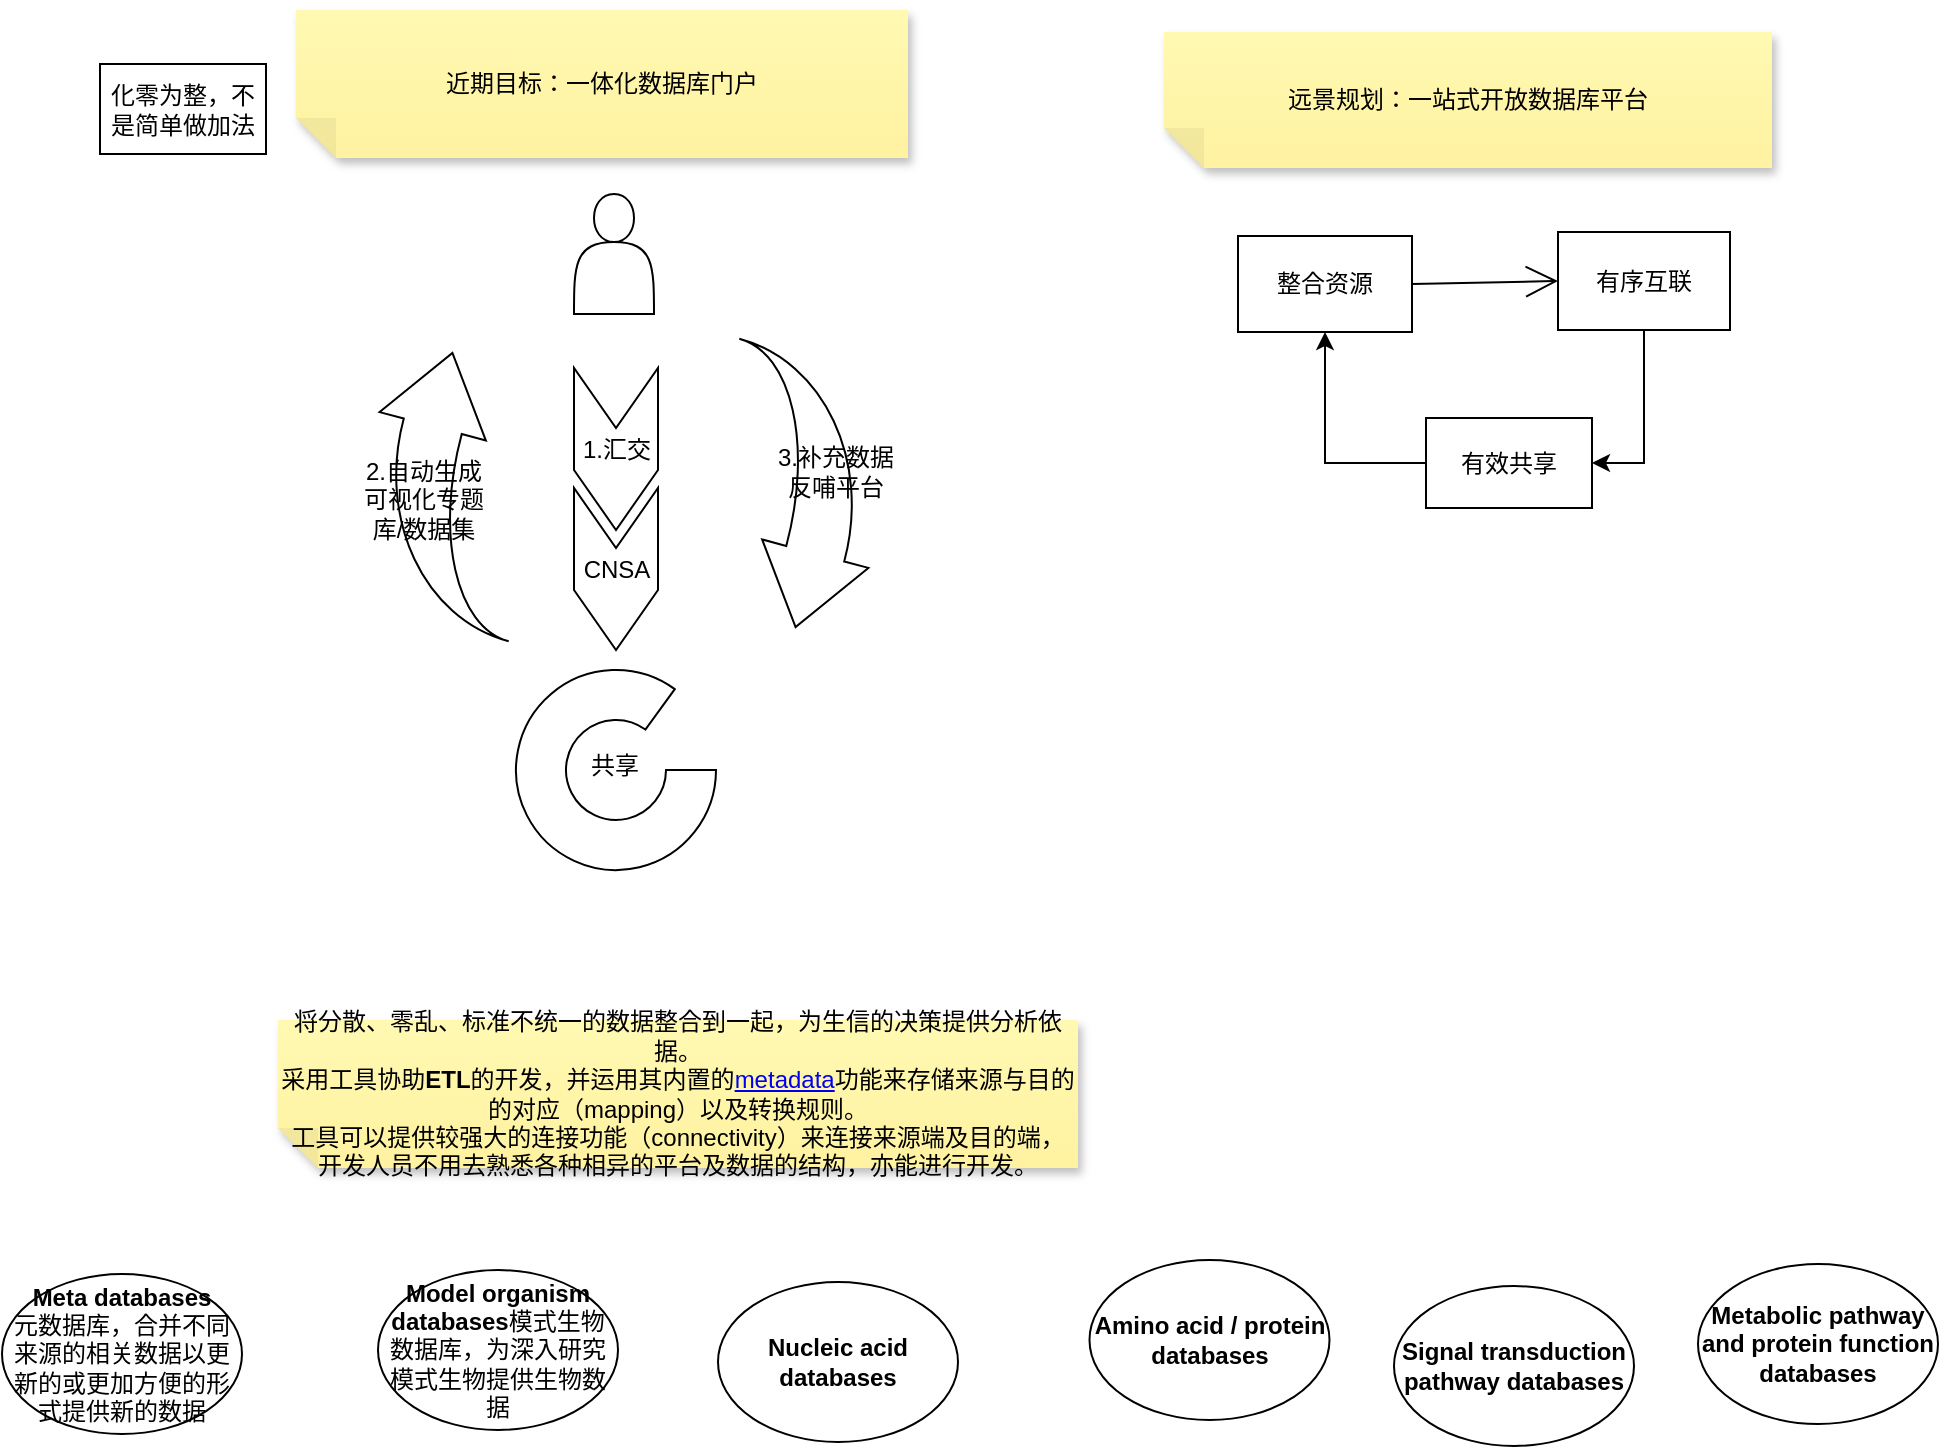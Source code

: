 <mxfile version="17.4.6" type="github" pages="2">
  <diagram id="1nMxWi1Cagmed0x1KSgk" name="Page-1">
    <mxGraphModel dx="1186" dy="589" grid="0" gridSize="10" guides="1" tooltips="1" connect="1" arrows="1" fold="1" page="0" pageScale="1" pageWidth="827" pageHeight="1169" math="0" shadow="0">
      <root>
        <mxCell id="0" />
        <mxCell id="1" parent="0" />
        <mxCell id="NoWb64LZTavxdnZhKHVA-35" value="化零为整，不是简单做加法" style="rounded=0;whiteSpace=wrap;html=1;hachureGap=4;" parent="1" vertex="1">
          <mxGeometry x="365" y="87" width="83" height="45" as="geometry" />
        </mxCell>
        <mxCell id="w3kBxS5y6PVgOfFdnVuS-4" value="&lt;div&gt;将分散、零乱、标准不统一的数据整合到一起，为生信的决策提供分析依据。&lt;/div&gt;&lt;div&gt;采用工具协助&lt;b&gt;ETL&lt;/b&gt;的开发，并运用其内置的&lt;a target=&quot;_blank&quot; href=&quot;https://baike.baidu.com/item/metadata&quot;&gt;metadata&lt;/a&gt;功能来存储来源与目的的对应（mapping）以及转换规则。&lt;/div&gt;&lt;div&gt;工具可以提供较强大的连接功能（connectivity）来连接来源端及目的端，开发人员不用去熟悉各种相异的平台及数据的结构，亦能进行开发。&lt;/div&gt;" style="shape=note;whiteSpace=wrap;html=1;backgroundOutline=1;fontColor=#000000;darkOpacity=0.05;fillColor=#FFF9B2;strokeColor=none;fillStyle=solid;direction=west;gradientDirection=north;gradientColor=#FFF2A1;shadow=1;size=20;pointerEvents=1;hachureGap=4;" parent="1" vertex="1">
          <mxGeometry x="454" y="565" width="400" height="74" as="geometry" />
        </mxCell>
        <mxCell id="jfV7qsIDgQyaOZQsyCWM-1" value="" style="group" vertex="1" connectable="0" parent="1">
          <mxGeometry x="897" y="71" width="304" height="238" as="geometry" />
        </mxCell>
        <mxCell id="jfV7qsIDgQyaOZQsyCWM-2" value="远景规划：一站式开放数据库平台" style="shape=note;whiteSpace=wrap;html=1;backgroundOutline=1;fontColor=#000000;darkOpacity=0.05;fillColor=#FFF9B2;strokeColor=none;fillStyle=solid;direction=west;gradientDirection=north;gradientColor=#FFF2A1;shadow=1;size=20;pointerEvents=1;hachureGap=4;" vertex="1" parent="jfV7qsIDgQyaOZQsyCWM-1">
          <mxGeometry width="304" height="68" as="geometry" />
        </mxCell>
        <mxCell id="jfV7qsIDgQyaOZQsyCWM-3" value="整合资源" style="rounded=0;whiteSpace=wrap;html=1;hachureGap=4;" vertex="1" parent="jfV7qsIDgQyaOZQsyCWM-1">
          <mxGeometry x="37" y="102" width="87" height="48" as="geometry" />
        </mxCell>
        <mxCell id="jfV7qsIDgQyaOZQsyCWM-4" value="有序互联" style="rounded=0;whiteSpace=wrap;html=1;hachureGap=4;" vertex="1" parent="jfV7qsIDgQyaOZQsyCWM-1">
          <mxGeometry x="197" y="100" width="86" height="49" as="geometry" />
        </mxCell>
        <mxCell id="jfV7qsIDgQyaOZQsyCWM-5" style="edgeStyle=none;curved=1;rounded=0;orthogonalLoop=1;jettySize=auto;html=1;exitX=1;exitY=0.5;exitDx=0;exitDy=0;entryX=0;entryY=0.5;entryDx=0;entryDy=0;endArrow=open;startSize=14;endSize=14;sourcePerimeterSpacing=8;targetPerimeterSpacing=8;" edge="1" parent="jfV7qsIDgQyaOZQsyCWM-1" source="jfV7qsIDgQyaOZQsyCWM-3" target="jfV7qsIDgQyaOZQsyCWM-4">
          <mxGeometry relative="1" as="geometry" />
        </mxCell>
        <mxCell id="jfV7qsIDgQyaOZQsyCWM-6" style="edgeStyle=orthogonalEdgeStyle;rounded=0;orthogonalLoop=1;jettySize=auto;html=1;entryX=0.5;entryY=1;entryDx=0;entryDy=0;fontSize=12;" edge="1" parent="jfV7qsIDgQyaOZQsyCWM-1" source="jfV7qsIDgQyaOZQsyCWM-7" target="jfV7qsIDgQyaOZQsyCWM-3">
          <mxGeometry relative="1" as="geometry" />
        </mxCell>
        <mxCell id="jfV7qsIDgQyaOZQsyCWM-7" value="有效共享" style="rounded=0;whiteSpace=wrap;html=1;hachureGap=4;" vertex="1" parent="jfV7qsIDgQyaOZQsyCWM-1">
          <mxGeometry x="131" y="193" width="83" height="45" as="geometry" />
        </mxCell>
        <mxCell id="jfV7qsIDgQyaOZQsyCWM-8" style="edgeStyle=orthogonalEdgeStyle;rounded=0;orthogonalLoop=1;jettySize=auto;html=1;entryX=1;entryY=0.5;entryDx=0;entryDy=0;fontSize=12;" edge="1" parent="jfV7qsIDgQyaOZQsyCWM-1" source="jfV7qsIDgQyaOZQsyCWM-4" target="jfV7qsIDgQyaOZQsyCWM-7">
          <mxGeometry relative="1" as="geometry" />
        </mxCell>
        <mxCell id="boVRVS4EJ3Si_s0UunGC-2" value="" style="group" vertex="1" connectable="0" parent="1">
          <mxGeometry x="463" y="60" width="310.515" height="430" as="geometry" />
        </mxCell>
        <mxCell id="NoWb64LZTavxdnZhKHVA-37" value="" style="shape=actor;whiteSpace=wrap;html=1;hachureGap=4;" parent="boVRVS4EJ3Si_s0UunGC-2" vertex="1">
          <mxGeometry x="139" y="92" width="40" height="60" as="geometry" />
        </mxCell>
        <mxCell id="NoWb64LZTavxdnZhKHVA-38" value="" style="verticalLabelPosition=bottom;verticalAlign=top;html=1;shape=mxgraph.basic.partConcEllipse;startAngle=0.25;endAngle=0.1;arcWidth=0.5;hachureGap=4;" parent="boVRVS4EJ3Si_s0UunGC-2" vertex="1">
          <mxGeometry x="110" y="330" width="100" height="100" as="geometry" />
        </mxCell>
        <mxCell id="NoWb64LZTavxdnZhKHVA-41" value="" style="html=1;shadow=0;dashed=0;align=center;verticalAlign=middle;shape=mxgraph.arrows2.jumpInArrow;dy=15;dx=38;arrowHead=55;hachureGap=4;rotation=105;direction=east;" parent="boVRVS4EJ3Si_s0UunGC-2" vertex="1">
          <mxGeometry x="183" y="194" width="132" height="92" as="geometry" />
        </mxCell>
        <mxCell id="NoWb64LZTavxdnZhKHVA-42" value="" style="html=1;shadow=0;dashed=0;align=center;verticalAlign=middle;shape=mxgraph.arrows2.jumpInArrow;dy=15;dx=38;arrowHead=55;hachureGap=4;rotation=105;direction=west;" parent="boVRVS4EJ3Si_s0UunGC-2" vertex="1">
          <mxGeometry x="13" y="194" width="132" height="92" as="geometry" />
        </mxCell>
        <mxCell id="NoWb64LZTavxdnZhKHVA-45" value="3.补充数据&lt;br&gt;&lt;div&gt;反哺平台&lt;/div&gt;" style="text;strokeColor=none;fillColor=none;html=1;align=center;verticalAlign=middle;whiteSpace=wrap;rounded=0;hachureGap=4;" parent="boVRVS4EJ3Si_s0UunGC-2" vertex="1">
          <mxGeometry x="236" y="216" width="68" height="30" as="geometry" />
        </mxCell>
        <mxCell id="NoWb64LZTavxdnZhKHVA-47" value="2.自动生成&lt;br&gt;&lt;div&gt;可视化专题库/数据集&lt;/div&gt;" style="text;strokeColor=none;fillColor=none;html=1;align=center;verticalAlign=middle;whiteSpace=wrap;rounded=0;hachureGap=4;" parent="boVRVS4EJ3Si_s0UunGC-2" vertex="1">
          <mxGeometry x="26" y="230" width="76" height="30" as="geometry" />
        </mxCell>
        <mxCell id="NoWb64LZTavxdnZhKHVA-48" value="1.汇交" style="html=1;shadow=0;dashed=0;align=center;verticalAlign=middle;shape=mxgraph.arrows2.arrow;dy=0;dx=30;notch=30;hachureGap=4;direction=south;" parent="boVRVS4EJ3Si_s0UunGC-2" vertex="1">
          <mxGeometry x="139" y="179" width="42" height="81" as="geometry" />
        </mxCell>
        <mxCell id="NoWb64LZTavxdnZhKHVA-49" value="CNSA" style="html=1;shadow=0;dashed=0;align=center;verticalAlign=middle;shape=mxgraph.arrows2.arrow;dy=0;dx=30;notch=30;hachureGap=4;direction=south;" parent="boVRVS4EJ3Si_s0UunGC-2" vertex="1">
          <mxGeometry x="139" y="239" width="42" height="81" as="geometry" />
        </mxCell>
        <mxCell id="NoWb64LZTavxdnZhKHVA-50" value="近期目标：一体化数据库门户" style="shape=note;whiteSpace=wrap;html=1;backgroundOutline=1;fontColor=#000000;darkOpacity=0.05;fillColor=#FFF9B2;strokeColor=none;fillStyle=solid;direction=west;gradientDirection=north;gradientColor=#FFF2A1;shadow=1;size=20;pointerEvents=1;hachureGap=4;" parent="boVRVS4EJ3Si_s0UunGC-2" vertex="1">
          <mxGeometry width="306" height="74" as="geometry" />
        </mxCell>
        <mxCell id="NoWb64LZTavxdnZhKHVA-51" value="共享" style="text;html=1;align=center;verticalAlign=middle;resizable=0;points=[];autosize=1;strokeColor=none;fillColor=none;hachureGap=4;" parent="boVRVS4EJ3Si_s0UunGC-2" vertex="1">
          <mxGeometry x="142" y="369" width="34" height="18" as="geometry" />
        </mxCell>
        <mxCell id="KVCXR8L3c1Dyd5-VK2XR-1" value="" style="group" vertex="1" connectable="0" parent="1">
          <mxGeometry x="316" y="685" width="968" height="93" as="geometry" />
        </mxCell>
        <mxCell id="w3kBxS5y6PVgOfFdnVuS-6" value="&lt;div&gt;&lt;b&gt;Meta databases&lt;/b&gt;&lt;/div&gt;&lt;div&gt;元数据库，合并不同来源的相关数据以更新的或更加方便的形式提供新的数据&lt;b&gt;&lt;/b&gt;&lt;/div&gt;" style="ellipse;whiteSpace=wrap;html=1;" parent="KVCXR8L3c1Dyd5-VK2XR-1" vertex="1">
          <mxGeometry y="7" width="120" height="80" as="geometry" />
        </mxCell>
        <mxCell id="w3kBxS5y6PVgOfFdnVuS-7" value="&lt;b&gt;Model organism databases&lt;/b&gt;模式生物数据库，为深入研究模式生物提供生物数据" style="ellipse;whiteSpace=wrap;html=1;" parent="KVCXR8L3c1Dyd5-VK2XR-1" vertex="1">
          <mxGeometry x="188" y="5" width="120" height="80" as="geometry" />
        </mxCell>
        <mxCell id="w3kBxS5y6PVgOfFdnVuS-8" value="&lt;b&gt;Nucleic acid databases&lt;/b&gt;" style="ellipse;whiteSpace=wrap;html=1;" parent="KVCXR8L3c1Dyd5-VK2XR-1" vertex="1">
          <mxGeometry x="358" y="11" width="120" height="80" as="geometry" />
        </mxCell>
        <mxCell id="w3kBxS5y6PVgOfFdnVuS-9" value="&lt;b&gt;Amino acid / protein databases&lt;/b&gt;" style="ellipse;whiteSpace=wrap;html=1;" parent="KVCXR8L3c1Dyd5-VK2XR-1" vertex="1">
          <mxGeometry x="543.75" width="120" height="80" as="geometry" />
        </mxCell>
        <mxCell id="w3kBxS5y6PVgOfFdnVuS-10" value="&lt;b&gt; Signal transduction pathway databases&lt;/b&gt;" style="ellipse;whiteSpace=wrap;html=1;" parent="KVCXR8L3c1Dyd5-VK2XR-1" vertex="1">
          <mxGeometry x="696" y="13" width="120" height="80" as="geometry" />
        </mxCell>
        <mxCell id="w3kBxS5y6PVgOfFdnVuS-11" value="&lt;b&gt;Metabolic pathway and protein function databases&lt;/b&gt;" style="ellipse;whiteSpace=wrap;html=1;" parent="KVCXR8L3c1Dyd5-VK2XR-1" vertex="1">
          <mxGeometry x="848" y="2" width="120" height="80" as="geometry" />
        </mxCell>
      </root>
    </mxGraphModel>
  </diagram>
  <diagram id="U5sj5mBYmYyHhxieg3Mh" name="Page-2">
    <mxGraphModel dx="2013" dy="589" grid="1" gridSize="10" guides="1" tooltips="1" connect="1" arrows="1" fold="1" page="1" pageScale="1" pageWidth="827" pageHeight="1169" math="0" shadow="0">
      <root>
        <mxCell id="0" />
        <mxCell id="1" parent="0" />
        <mxCell id="jYfyr1I_gwku3gwYtBUT-4" value="" style="edgeStyle=orthogonalEdgeStyle;rounded=0;orthogonalLoop=1;jettySize=auto;html=1;fontSize=12;" edge="1" parent="1" target="jYfyr1I_gwku3gwYtBUT-9">
          <mxGeometry relative="1" as="geometry">
            <mxPoint x="134" y="870" as="sourcePoint" />
          </mxGeometry>
        </mxCell>
        <mxCell id="jYfyr1I_gwku3gwYtBUT-5" value="结果解读" style="shape=parallelogram;perimeter=parallelogramPerimeter;whiteSpace=wrap;html=1;fixedSize=1;fontSize=12;" vertex="1" parent="1">
          <mxGeometry x="378" y="840" width="120" height="60" as="geometry" />
        </mxCell>
        <mxCell id="jYfyr1I_gwku3gwYtBUT-6" value="" style="edgeStyle=orthogonalEdgeStyle;rounded=0;orthogonalLoop=1;jettySize=auto;html=1;fontSize=12;" edge="1" parent="1" source="jYfyr1I_gwku3gwYtBUT-7" target="jYfyr1I_gwku3gwYtBUT-9">
          <mxGeometry relative="1" as="geometry" />
        </mxCell>
        <mxCell id="jYfyr1I_gwku3gwYtBUT-7" value="下载参考基因组索引" style="shape=parallelogram;perimeter=parallelogramPerimeter;whiteSpace=wrap;html=1;fixedSize=1;fontSize=12;" vertex="1" parent="1">
          <mxGeometry x="-7" y="921" width="139" height="61" as="geometry" />
        </mxCell>
        <mxCell id="jYfyr1I_gwku3gwYtBUT-8" value="" style="edgeStyle=orthogonalEdgeStyle;rounded=0;orthogonalLoop=1;jettySize=auto;html=1;fontSize=12;" edge="1" parent="1" source="jYfyr1I_gwku3gwYtBUT-9" target="jYfyr1I_gwku3gwYtBUT-5">
          <mxGeometry relative="1" as="geometry" />
        </mxCell>
        <mxCell id="jYfyr1I_gwku3gwYtBUT-9" value="差异比较" style="shape=parallelogram;perimeter=parallelogramPerimeter;whiteSpace=wrap;html=1;fixedSize=1;fontSize=12;" vertex="1" parent="1">
          <mxGeometry x="187" y="840" width="120" height="60" as="geometry" />
        </mxCell>
        <mxCell id="jYfyr1I_gwku3gwYtBUT-11" value="Chado模式" style="shape=card;whiteSpace=wrap;html=1;fontSize=12;" vertex="1" parent="1">
          <mxGeometry x="570" y="709.5" width="103" height="47" as="geometry" />
        </mxCell>
        <mxCell id="jYfyr1I_gwku3gwYtBUT-14" value="Process Bar" style="swimlane;childLayout=stackLayout;horizontal=1;fillColor=none;horizontalStack=1;resizeParent=1;resizeParentMax=0;resizeLast=0;collapsible=0;strokeColor=none;stackBorder=10;stackSpacing=-12;resizable=1;align=center;points=[];fontColor=#000000;fontSize=12;" vertex="1" parent="1">
          <mxGeometry x="-196" y="803" width="338" height="112" as="geometry" />
        </mxCell>
        <mxCell id="jYfyr1I_gwku3gwYtBUT-15" value="下机数据转换&#xa;+&#xa;样本注释文件&#xa;" style="shape=step;perimeter=stepPerimeter;fixedSize=1;points=[];fontSize=12;" vertex="1" parent="jYfyr1I_gwku3gwYtBUT-14">
          <mxGeometry x="10" y="33" width="120" height="69" as="geometry" />
        </mxCell>
        <mxCell id="jYfyr1I_gwku3gwYtBUT-16" value="清洗&#xa;toolkit&#xa;" style="shape=step;perimeter=stepPerimeter;fixedSize=1;points=[];fontSize=12;" vertex="1" parent="jYfyr1I_gwku3gwYtBUT-14">
          <mxGeometry x="118" y="33" width="100" height="69" as="geometry" />
        </mxCell>
        <mxCell id="jYfyr1I_gwku3gwYtBUT-17" value="分解&#xa;fasterq-dump" style="shape=step;perimeter=stepPerimeter;fixedSize=1;points=[];fontSize=12;" vertex="1" parent="jYfyr1I_gwku3gwYtBUT-14">
          <mxGeometry x="206" y="33" width="122" height="69" as="geometry" />
        </mxCell>
        <mxCell id="y-pS5poccZBzN9DMpAN--1" value="" style="group" vertex="1" connectable="0" parent="1">
          <mxGeometry x="-68" y="35" width="471" height="618" as="geometry" />
        </mxCell>
        <mxCell id="y-pS5poccZBzN9DMpAN--2" value="一体化可跨库api接口" style="ellipse;whiteSpace=wrap;html=1;hachureGap=4;" vertex="1" parent="y-pS5poccZBzN9DMpAN--1">
          <mxGeometry x="40" y="181" width="160" height="100" as="geometry" />
        </mxCell>
        <mxCell id="y-pS5poccZBzN9DMpAN--3" value="&lt;div&gt;一体化通用数据库CRUD接口&lt;/div&gt;&lt;div&gt;（PG、ES、Mongo）&lt;br&gt;&lt;/div&gt;" style="ellipse;whiteSpace=wrap;html=1;hachureGap=4;" vertex="1" parent="y-pS5poccZBzN9DMpAN--1">
          <mxGeometry x="40" y="495" width="160" height="100" as="geometry" />
        </mxCell>
        <mxCell id="y-pS5poccZBzN9DMpAN--4" value="" style="edgeStyle=none;curved=1;rounded=0;orthogonalLoop=1;jettySize=auto;html=1;endArrow=open;startSize=14;endSize=14;sourcePerimeterSpacing=8;targetPerimeterSpacing=8;" edge="1" parent="y-pS5poccZBzN9DMpAN--1" source="y-pS5poccZBzN9DMpAN--5" target="y-pS5poccZBzN9DMpAN--3">
          <mxGeometry relative="1" as="geometry" />
        </mxCell>
        <mxCell id="y-pS5poccZBzN9DMpAN--5" value="可复用后端框架DRF" style="ellipse;whiteSpace=wrap;html=1;hachureGap=4;" vertex="1" parent="y-pS5poccZBzN9DMpAN--1">
          <mxGeometry x="40" y="343" width="160" height="100" as="geometry" />
        </mxCell>
        <mxCell id="y-pS5poccZBzN9DMpAN--6" value="" style="edgeStyle=none;curved=1;rounded=0;orthogonalLoop=1;jettySize=auto;html=1;endArrow=open;startSize=14;endSize=14;sourcePerimeterSpacing=8;targetPerimeterSpacing=8;" edge="1" parent="y-pS5poccZBzN9DMpAN--1" source="y-pS5poccZBzN9DMpAN--2" target="y-pS5poccZBzN9DMpAN--5">
          <mxGeometry relative="1" as="geometry" />
        </mxCell>
        <mxCell id="y-pS5poccZBzN9DMpAN--7" value="可复用前端框架Quasar" style="ellipse;whiteSpace=wrap;html=1;hachureGap=4;" vertex="1" parent="y-pS5poccZBzN9DMpAN--1">
          <mxGeometry x="266" y="186" width="160" height="100" as="geometry" />
        </mxCell>
        <mxCell id="y-pS5poccZBzN9DMpAN--8" style="edgeStyle=none;curved=1;rounded=0;orthogonalLoop=1;jettySize=auto;html=1;exitX=0.75;exitY=1;exitDx=0;exitDy=0;entryX=0.5;entryY=0;entryDx=0;entryDy=0;endArrow=open;startSize=14;endSize=14;sourcePerimeterSpacing=8;targetPerimeterSpacing=8;" edge="1" parent="y-pS5poccZBzN9DMpAN--1" source="y-pS5poccZBzN9DMpAN--10" target="y-pS5poccZBzN9DMpAN--7">
          <mxGeometry relative="1" as="geometry" />
        </mxCell>
        <mxCell id="y-pS5poccZBzN9DMpAN--9" style="edgeStyle=none;curved=1;rounded=0;orthogonalLoop=1;jettySize=auto;html=1;exitX=0.25;exitY=1;exitDx=0;exitDy=0;entryX=0.5;entryY=0;entryDx=0;entryDy=0;endArrow=open;startSize=14;endSize=14;sourcePerimeterSpacing=8;targetPerimeterSpacing=8;" edge="1" parent="y-pS5poccZBzN9DMpAN--1" source="y-pS5poccZBzN9DMpAN--10" target="y-pS5poccZBzN9DMpAN--2">
          <mxGeometry relative="1" as="geometry" />
        </mxCell>
        <mxCell id="y-pS5poccZBzN9DMpAN--10" value="可复用原型设计" style="rounded=0;whiteSpace=wrap;html=1;hachureGap=4;" vertex="1" parent="y-pS5poccZBzN9DMpAN--1">
          <mxGeometry x="171" y="50" width="160" height="80" as="geometry" />
        </mxCell>
        <mxCell id="y-pS5poccZBzN9DMpAN--11" value="打破子库围墙，重置建库流程" style="swimlane;hachureGap=4;" vertex="1" parent="y-pS5poccZBzN9DMpAN--1">
          <mxGeometry width="471" height="618" as="geometry" />
        </mxCell>
        <mxCell id="y-pS5poccZBzN9DMpAN--12" value="通用数据库安全方案" style="shape=callout;whiteSpace=wrap;html=1;perimeter=calloutPerimeter;hachureGap=4;rotation=90;" vertex="1" parent="y-pS5poccZBzN9DMpAN--11">
          <mxGeometry x="195" y="500" width="120" height="80" as="geometry" />
        </mxCell>
        <mxCell id="fizF-71HwZ7DytVWRFzL-3" value="" style="group" vertex="1" connectable="0" parent="1">
          <mxGeometry x="20" y="703" width="492" height="60" as="geometry" />
        </mxCell>
        <mxCell id="jYfyr1I_gwku3gwYtBUT-1" value="Extract 抽取" style="rounded=0;whiteSpace=wrap;html=1;" vertex="1" parent="fizF-71HwZ7DytVWRFzL-3">
          <mxGeometry width="120" height="60" as="geometry" />
        </mxCell>
        <mxCell id="jYfyr1I_gwku3gwYtBUT-2" value="transform 转换" style="rounded=0;whiteSpace=wrap;html=1;" vertex="1" parent="fizF-71HwZ7DytVWRFzL-3">
          <mxGeometry x="191" width="120" height="60" as="geometry" />
        </mxCell>
        <mxCell id="jYfyr1I_gwku3gwYtBUT-3" value="load 载入" style="rounded=0;whiteSpace=wrap;html=1;" vertex="1" parent="fizF-71HwZ7DytVWRFzL-3">
          <mxGeometry x="372" width="120" height="60" as="geometry" />
        </mxCell>
        <mxCell id="fizF-71HwZ7DytVWRFzL-4" value="" style="group" vertex="1" connectable="0" parent="1">
          <mxGeometry x="250" y="940" width="480" height="291.88" as="geometry" />
        </mxCell>
        <mxCell id="jYfyr1I_gwku3gwYtBUT-10" value="数据库" style="shape=cylinder3;whiteSpace=wrap;html=1;boundedLbl=1;backgroundOutline=1;size=15;fontSize=12;" vertex="1" parent="fizF-71HwZ7DytVWRFzL-4">
          <mxGeometry x="135" width="48" height="45.75" as="geometry" />
        </mxCell>
        <mxCell id="fizF-71HwZ7DytVWRFzL-2" value="" style="edgeStyle=orthogonalEdgeStyle;rounded=0;orthogonalLoop=1;jettySize=auto;html=1;" edge="1" parent="fizF-71HwZ7DytVWRFzL-4" source="jYfyr1I_gwku3gwYtBUT-13" target="jYfyr1I_gwku3gwYtBUT-10">
          <mxGeometry relative="1" as="geometry" />
        </mxCell>
        <mxCell id="jYfyr1I_gwku3gwYtBUT-13" value="django" style="shape=card;whiteSpace=wrap;html=1;fontSize=12;" vertex="1" parent="fizF-71HwZ7DytVWRFzL-4">
          <mxGeometry y="7.33" width="73" height="31" as="geometry" />
        </mxCell>
        <mxCell id="jYfyr1I_gwku3gwYtBUT-18" value="" style="group" vertex="1" connectable="0" parent="fizF-71HwZ7DytVWRFzL-4">
          <mxGeometry x="10" y="200.88" width="470" height="64" as="geometry" />
        </mxCell>
        <mxCell id="jYfyr1I_gwku3gwYtBUT-19" value="" style="rounded=0;whiteSpace=wrap;html=1;fontSize=12;" vertex="1" parent="jYfyr1I_gwku3gwYtBUT-18">
          <mxGeometry width="470" height="64" as="geometry" />
        </mxCell>
        <mxCell id="jYfyr1I_gwku3gwYtBUT-20" value="&lt;span style=&quot;border-bottom: 1px dotted&quot;&gt;search&lt;br&gt;&lt;/span&gt;" style="ellipse;whiteSpace=wrap;html=1;align=center;fontSize=12;" vertex="1" parent="jYfyr1I_gwku3gwYtBUT-18">
          <mxGeometry x="17" y="12" width="100" height="40" as="geometry" />
        </mxCell>
        <mxCell id="jYfyr1I_gwku3gwYtBUT-21" value="&lt;span style=&quot;border-bottom: 1px dotted&quot;&gt;browse&lt;br&gt;&lt;/span&gt;" style="ellipse;whiteSpace=wrap;html=1;align=center;fontSize=12;" vertex="1" parent="jYfyr1I_gwku3gwYtBUT-18">
          <mxGeometry x="128" y="12" width="100" height="40" as="geometry" />
        </mxCell>
        <mxCell id="jYfyr1I_gwku3gwYtBUT-22" value="&lt;span style=&quot;border-bottom: 1px dotted&quot;&gt;download&lt;br&gt;&lt;/span&gt;" style="ellipse;whiteSpace=wrap;html=1;align=center;fontSize=12;" vertex="1" parent="jYfyr1I_gwku3gwYtBUT-18">
          <mxGeometry x="350" y="12" width="100" height="40" as="geometry" />
        </mxCell>
        <mxCell id="jYfyr1I_gwku3gwYtBUT-23" value="&lt;span style=&quot;border-bottom: 1px dotted&quot;&gt;analysis&lt;br&gt;&lt;/span&gt;" style="ellipse;whiteSpace=wrap;html=1;align=center;fontSize=12;" vertex="1" parent="jYfyr1I_gwku3gwYtBUT-18">
          <mxGeometry x="239" y="12" width="100" height="40" as="geometry" />
        </mxCell>
        <mxCell id="jYfyr1I_gwku3gwYtBUT-24" value="一站式分析展示平台" style="shape=note;whiteSpace=wrap;html=1;backgroundOutline=1;fontColor=#000000;darkOpacity=0.05;fillColor=#FFF9B2;strokeColor=none;fillStyle=solid;direction=west;gradientDirection=north;gradientColor=#FFF2A1;shadow=1;size=20;pointerEvents=1;hachureGap=4;" vertex="1" parent="fizF-71HwZ7DytVWRFzL-4">
          <mxGeometry x="162" y="264.88" width="151" height="27" as="geometry" />
        </mxCell>
        <mxCell id="jYfyr1I_gwku3gwYtBUT-33" value="h5ad" style="verticalLabelPosition=bottom;html=1;verticalAlign=top;strokeWidth=1;align=center;outlineConnect=0;dashed=0;outlineConnect=0;shape=mxgraph.aws3d.file;aspect=fixed;strokeColor=#292929;" vertex="1" parent="fizF-71HwZ7DytVWRFzL-4">
          <mxGeometry x="401.15" y="2.58" width="17.71" height="40.6" as="geometry" />
        </mxCell>
        <mxCell id="jYfyr1I_gwku3gwYtBUT-35" value="" style="edgeStyle=orthogonalEdgeStyle;rounded=0;orthogonalLoop=1;jettySize=auto;html=1;" edge="1" parent="fizF-71HwZ7DytVWRFzL-4" source="jYfyr1I_gwku3gwYtBUT-36" target="jYfyr1I_gwku3gwYtBUT-33">
          <mxGeometry relative="1" as="geometry" />
        </mxCell>
        <mxCell id="fizF-71HwZ7DytVWRFzL-1" value="" style="edgeStyle=orthogonalEdgeStyle;rounded=0;orthogonalLoop=1;jettySize=auto;html=1;" edge="1" parent="fizF-71HwZ7DytVWRFzL-4" source="jYfyr1I_gwku3gwYtBUT-36" target="jYfyr1I_gwku3gwYtBUT-10">
          <mxGeometry relative="1" as="geometry" />
        </mxCell>
        <mxCell id="jYfyr1I_gwku3gwYtBUT-36" value="&lt;div&gt;cirro&lt;/div&gt;" style="html=1;verticalLabelPosition=bottom;align=center;labelBackgroundColor=#ffffff;verticalAlign=top;strokeWidth=2;strokeColor=#0080F0;shadow=0;dashed=0;shape=mxgraph.ios7.icons.cloud;" vertex="1" parent="fizF-71HwZ7DytVWRFzL-4">
          <mxGeometry x="284" y="7.88" width="30" height="30" as="geometry" />
        </mxCell>
        <mxCell id="jYfyr1I_gwku3gwYtBUT-37" style="edgeStyle=orthogonalEdgeStyle;rounded=0;orthogonalLoop=1;jettySize=auto;html=1;exitX=0.5;exitY=0;exitDx=0;exitDy=0;" edge="1" parent="fizF-71HwZ7DytVWRFzL-4" source="jYfyr1I_gwku3gwYtBUT-22" target="jYfyr1I_gwku3gwYtBUT-33">
          <mxGeometry relative="1" as="geometry" />
        </mxCell>
        <mxCell id="jYfyr1I_gwku3gwYtBUT-38" style="edgeStyle=orthogonalEdgeStyle;rounded=0;orthogonalLoop=1;jettySize=auto;html=1;exitX=0.5;exitY=0;exitDx=0;exitDy=0;" edge="1" parent="fizF-71HwZ7DytVWRFzL-4" source="jYfyr1I_gwku3gwYtBUT-20" target="jYfyr1I_gwku3gwYtBUT-13">
          <mxGeometry relative="1" as="geometry" />
        </mxCell>
        <mxCell id="jYfyr1I_gwku3gwYtBUT-39" style="edgeStyle=orthogonalEdgeStyle;rounded=0;orthogonalLoop=1;jettySize=auto;html=1;" edge="1" parent="fizF-71HwZ7DytVWRFzL-4" source="jYfyr1I_gwku3gwYtBUT-23" target="jYfyr1I_gwku3gwYtBUT-36">
          <mxGeometry relative="1" as="geometry" />
        </mxCell>
        <mxCell id="jYfyr1I_gwku3gwYtBUT-40" style="edgeStyle=orthogonalEdgeStyle;rounded=0;orthogonalLoop=1;jettySize=auto;html=1;entryX=0.5;entryY=1;entryDx=0;entryDy=0;entryPerimeter=0;" edge="1" parent="fizF-71HwZ7DytVWRFzL-4" source="jYfyr1I_gwku3gwYtBUT-21" target="jYfyr1I_gwku3gwYtBUT-13">
          <mxGeometry relative="1" as="geometry">
            <Array as="points">
              <mxPoint x="188" y="127.88" />
              <mxPoint x="37" y="127.88" />
            </Array>
          </mxGeometry>
        </mxCell>
      </root>
    </mxGraphModel>
  </diagram>
</mxfile>

